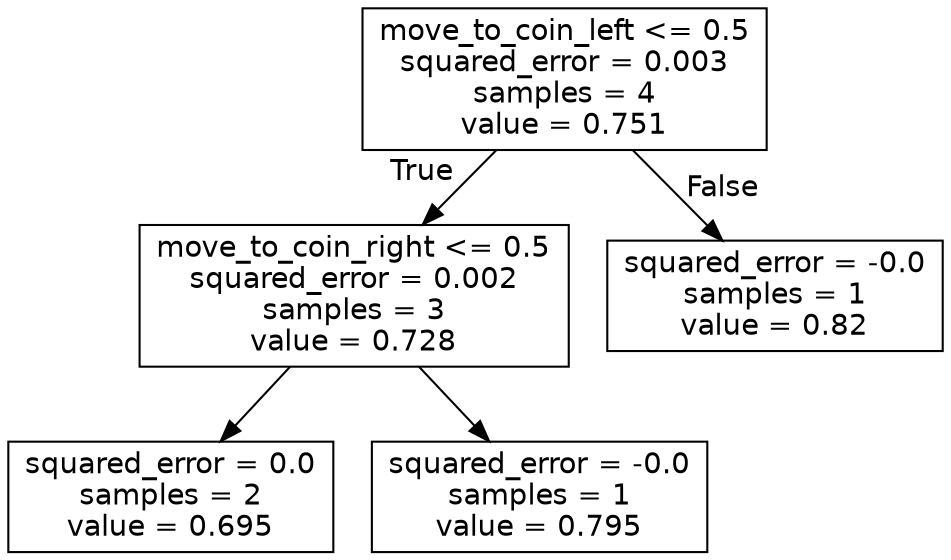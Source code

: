 digraph Tree {
node [shape=box, fontname="helvetica"] ;
edge [fontname="helvetica"] ;
0 [label="move_to_coin_left <= 0.5\nsquared_error = 0.003\nsamples = 4\nvalue = 0.751"] ;
1 [label="move_to_coin_right <= 0.5\nsquared_error = 0.002\nsamples = 3\nvalue = 0.728"] ;
0 -> 1 [labeldistance=2.5, labelangle=45, headlabel="True"] ;
2 [label="squared_error = 0.0\nsamples = 2\nvalue = 0.695"] ;
1 -> 2 ;
3 [label="squared_error = -0.0\nsamples = 1\nvalue = 0.795"] ;
1 -> 3 ;
4 [label="squared_error = -0.0\nsamples = 1\nvalue = 0.82"] ;
0 -> 4 [labeldistance=2.5, labelangle=-45, headlabel="False"] ;
}